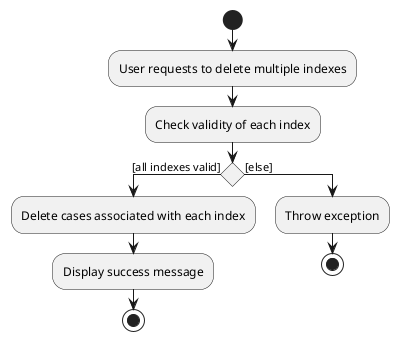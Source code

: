 @startuml

start
:User requests to delete multiple indexes;
:Check validity of each index;

if () then ([all indexes valid])
    :Delete cases associated with each index;
    :Display success message;
    stop
else ([else])
    :Throw exception;
    stop
endif

@enduml
